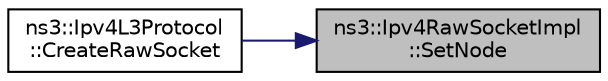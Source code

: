 digraph "ns3::Ipv4RawSocketImpl::SetNode"
{
 // LATEX_PDF_SIZE
  edge [fontname="Helvetica",fontsize="10",labelfontname="Helvetica",labelfontsize="10"];
  node [fontname="Helvetica",fontsize="10",shape=record];
  rankdir="RL";
  Node1 [label="ns3::Ipv4RawSocketImpl\l::SetNode",height=0.2,width=0.4,color="black", fillcolor="grey75", style="filled", fontcolor="black",tooltip="Set the node associated with this socket."];
  Node1 -> Node2 [dir="back",color="midnightblue",fontsize="10",style="solid",fontname="Helvetica"];
  Node2 [label="ns3::Ipv4L3Protocol\l::CreateRawSocket",height=0.2,width=0.4,color="black", fillcolor="white", style="filled",URL="$classns3_1_1_ipv4_l3_protocol.html#abc060605c64f9dc7c56f5d8124fbaec2",tooltip="Creates a raw socket."];
}
